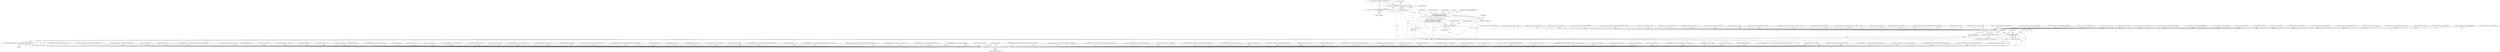 digraph "0_VeraCrypt_f30f9339c9a0b9bbcc6f5ad38804af39db1f479e@pointer" {
"1001990" [label="(Call,TCDeviceIoControl (g->deviceName,\n\t\t\t\t\tIOCTL_DISK_GET_DRIVE_GEOMETRY,\n\t\t\t\t\tNULL, 0, &g->diskGeometry, sizeof (g->diskGeometry)))"];
"1001983" [label="(Call,Dump (\"Calling IOCTL_DISK_GET_DRIVE_GEOMETRY on %ls\n\", g->deviceName))"];
"1001975" [label="(Call,EnsureNullTerminatedString (g->deviceName, sizeof (g->deviceName)))"];
"1001988" [label="(Call,ntStatus = TCDeviceIoControl (g->deviceName,\n\t\t\t\t\tIOCTL_DISK_GET_DRIVE_GEOMETRY,\n\t\t\t\t\tNULL, 0, &g->diskGeometry, sizeof (g->diskGeometry)))"];
"1002013" [label="(Call,Irp->IoStatus.Status = ntStatus)"];
"1003077" [label="(Call,NT_SUCCESS (Irp->IoStatus.Status))"];
"1003076" [label="(Call,!NT_SUCCESS (Irp->IoStatus.Status))"];
"1003105" [label="(Call,Dump (\"IOCTL error 0x%08x\n\", Irp->IoStatus.Status))"];
"1003113" [label="(Call,TCCompleteIrp (Irp, Irp->IoStatus.Status, Irp->IoStatus.Information))"];
"1003112" [label="(Return,return TCCompleteIrp (Irp, Irp->IoStatus.Status, Irp->IoStatus.Information);)"];
"1002019" [label="(Identifier,ntStatus)"];
"1002713" [label="(Call,StartBootEncryptionSetup (DeviceObject, Irp, irpSp))"];
"1003088" [label="(Identifier,irpSp)"];
"1001313" [label="(Call,Irp->IoStatus.Status = STATUS_SUCCESS)"];
"1001650" [label="(Call,Irp->IoStatus.Information = sizeof (VOLUME_PROPERTIES_STRUCT))"];
"1002005" [label="(Call,Irp->IoStatus.Information = sizeof (DISK_GEOMETRY_STRUCT))"];
"1002304" [label="(Call,Irp->IoStatus.Information = 0)"];
"1003113" [label="(Call,TCCompleteIrp (Irp, Irp->IoStatus.Status, Irp->IoStatus.Information))"];
"1002963" [label="(Call,Irp->IoStatus.Status = STATUS_ACCESS_DENIED)"];
"1002245" [label="(Call,Irp->IoStatus.Information = 0)"];
"1002726" [label="(Call,Irp->IoStatus.Status = AbortBootEncryptionSetup())"];
"1001384" [label="(Call,ValidateIOBufferSize (Irp, sizeof (VOLUME_PROPERTIES_STRUCT), ValidateInputOutput))"];
"1002816" [label="(Call,Irp->IoStatus.Status = STATUS_SUCCESS)"];
"1000708" [label="(Call,Irp->IoStatus.Information = NT_SUCCESS (ntStatus) ? sizeof (OPEN_TEST_STRUCT) : 0)"];
"1002008" [label="(Identifier,Irp)"];
"1003075" [label="(ControlStructure,if (!NT_SUCCESS (Irp->IoStatus.Status)))"];
"1002881" [label="(Call,Irp->IoStatus.Status = WriteBootDriveSector (Irp, irpSp))"];
"1000990" [label="(Call,Irp->IoStatus.Status = ntStatus)"];
"1002733" [label="(Call,Irp->IoStatus.Information = 0)"];
"1001976" [label="(Call,g->deviceName)"];
"1000159" [label="(Call,Irp->IoStatus.Information = sizeof (LONG))"];
"1001051" [label="(Call,Irp->IoStatus.Information = 0)"];
"1001361" [label="(Call,Irp->IoStatus.Status = STATUS_SUCCESS)"];
"1002488" [label="(Call,Irp->IoStatus.Information = 0)"];
"1002339" [label="(Call,Irp->IoStatus.Information = sizeof (ProbeRealDriveSizeRequest))"];
"1001064" [label="(Call,Irp->IoStatus.Status = STATUS_ACCESS_DENIED)"];
"1001025" [label="(Call,Irp->IoStatus.Status = STATUS_SUCCESS)"];
"1000213" [label="(Call,ValidateIOBufferSize (Irp, sizeof (int), ValidateOutput))"];
"1000120" [label="(MethodParameterIn,PIRP Irp)"];
"1002655" [label="(Call,Irp->IoStatus.Status = STATUS_SUCCESS)"];
"1002698" [label="(Call,Irp->IoStatus.Status = STATUS_SUCCESS)"];
"1001979" [label="(Call,sizeof (g->deviceName))"];
"1001097" [label="(Call,Irp->IoStatus.Information = 0)"];
"1003061" [label="(Call,Irp->IoStatus.Information = 0)"];
"1000121" [label="(Block,)"];
"1002512" [label="(Call,Irp->IoStatus.Information = sizeof (MOUNT_STRUCT))"];
"1000336" [label="(Call,Irp->IoStatus.Status = STATUS_SUCCESS)"];
"1000256" [label="(Call,Irp->IoStatus.Information = sizeof (int))"];
"1002835" [label="(Call,Irp->IoStatus.Information = 0)"];
"1002020" [label="(ControlStructure,break;)"];
"1003076" [label="(Call,!NT_SUCCESS (Irp->IoStatus.Status))"];
"1001996" [label="(Literal,0)"];
"1003036" [label="(Call,Irp->IoStatus.Status = STATUS_SUCCESS)"];
"1003054" [label="(Call,Irp->IoStatus.Status = STATUS_INVALID_PARAMETER)"];
"1001041" [label="(Call,Irp->IoStatus.Status = cacheEmpty ? STATUS_PIPE_EMPTY : STATUS_SUCCESS)"];
"1002955" [label="(Call,Irp->IoStatus.Status = STATUS_SUCCESS)"];
"1002789" [label="(Call,ValidateIOBufferSize (Irp, sizeof (int), ValidateOutput))"];
"1003112" [label="(Return,return TCCompleteIrp (Irp, Irp->IoStatus.Status, Irp->IoStatus.Information);)"];
"1002831" [label="(Call,StartDecoySystemWipe (DeviceObject, Irp, irpSp))"];
"1002778" [label="(Call,GetBootLoaderFingerprint (Irp, irpSp))"];
"1002647" [label="(Call,Irp->IoStatus.Information = sizeof (UNMOUNT_STRUCT))"];
"1001975" [label="(Call,EnsureNullTerminatedString (g->deviceName, sizeof (g->deviceName)))"];
"1001957" [label="(Call,ValidateIOBufferSize (Irp, sizeof (DISK_GEOMETRY_STRUCT), ValidateInputOutput))"];
"1002940" [label="(Call,Irp->IoStatus.Status = STATUS_SUCCESS)"];
"1002890" [label="(Call,Irp->IoStatus.Information = 0)"];
"1002754" [label="(Call,Irp->IoStatus.Status = GetSetupResult())"];
"1002844" [label="(Call,Irp->IoStatus.Status = AbortDecoySystemWipe())"];
"1002768" [label="(Call,GetBootLoaderVersion (Irp, irpSp))"];
"1002001" [label="(Call,sizeof (g->diskGeometry))"];
"1002773" [label="(Call,ReopenBootVolumeHeader (Irp, irpSp))"];
"1000979" [label="(Call,Irp->IoStatus.Information = sizeof (*request))"];
"1002851" [label="(Call,Irp->IoStatus.Information = 0)"];
"1001994" [label="(Identifier,IOCTL_DISK_GET_DRIVE_GEOMETRY)"];
"1000720" [label="(Call,Irp->IoStatus.Status = ntStatus)"];
"1002979" [label="(Call,Irp->IoStatus.Status = ReadRegistryConfigFlags (FALSE))"];
"1002595" [label="(Call,ValidateIOBufferSize (Irp, sizeof (UNMOUNT_STRUCT), ValidateInputOutput))"];
"1002867" [label="(Call,Irp->IoStatus.Information = 0)"];
"1001718" [label="(Call,ValidateIOBufferSize (Irp, sizeof (DISK_PARTITION_INFO_STRUCT), ValidateInputOutput))"];
"1001368" [label="(Call,Irp->IoStatus.Information = irpSp->Parameters.DeviceIoControl.OutputBufferLength)"];
"1002825" [label="(Call,Irp->IoStatus.Status = StartDecoySystemWipe (DeviceObject, Irp, irpSp))"];
"1000972" [label="(Call,Irp->IoStatus.Status = STATUS_SUCCESS)"];
"1001331" [label="(Call,ValidateIOBufferSize (Irp, sizeof (uint32), ValidateOutput))"];
"1002013" [label="(Call,Irp->IoStatus.Status = ntStatus)"];
"1001973" [label="(Block,)"];
"1001984" [label="(Literal,\"Calling IOCTL_DISK_GET_DRIVE_GEOMETRY on %ls\n\")"];
"1002221" [label="(Call,Irp->IoStatus.Information = sizeof (DISK_GEOMETRY_EX_STRUCT))"];
"1000140" [label="(Call,ValidateIOBufferSize (Irp, sizeof (LONG), ValidateOutput))"];
"1002360" [label="(Call,Irp->IoStatus.Information = 0)"];
"1003115" [label="(Call,Irp->IoStatus.Status)"];
"1002998" [label="(Call,ValidateIOBufferSize (Irp, sizeof (GetSystemDriveDumpConfigRequest), ValidateOutput))"];
"1001983" [label="(Call,Dump (\"Calling IOCTL_DISK_GET_DRIVE_GEOMETRY on %ls\n\", g->deviceName))"];
"1002900" [label="(Call,ValidateIOBufferSize (Irp, sizeof (GetWarningFlagsRequest), ValidateOutput))"];
"1001661" [label="(Call,ValidateIOBufferSize (Irp, sizeof (RESOLVE_SYMLINK_STRUCT), ValidateInputOutput))"];
"1001700" [label="(Call,Irp->IoStatus.Information = sizeof (RESOLVE_SYMLINK_STRUCT))"];
"1003043" [label="(Call,Irp->IoStatus.Information = sizeof (*request))"];
"1001985" [label="(Call,g->deviceName)"];
"1002707" [label="(Call,Irp->IoStatus.Status = StartBootEncryptionSetup (DeviceObject, Irp, irpSp))"];
"1002255" [label="(Call,ValidateIOBufferSize (Irp, sizeof (ProbeRealDriveSizeRequest), ValidateInputOutput))"];
"1003106" [label="(Literal,\"IOCTL error 0x%08x\n\")"];
"1001708" [label="(Call,Irp->IoStatus.Status = ntStatus)"];
"1001988" [label="(Call,ntStatus = TCDeviceIoControl (g->deviceName,\n\t\t\t\t\tIOCTL_DISK_GET_DRIVE_GEOMETRY,\n\t\t\t\t\tNULL, 0, &g->diskGeometry, sizeof (g->diskGeometry)))"];
"1001990" [label="(Call,TCDeviceIoControl (g->deviceName,\n\t\t\t\t\tIOCTL_DISK_GET_DRIVE_GEOMETRY,\n\t\t\t\t\tNULL, 0, &g->diskGeometry, sizeof (g->diskGeometry)))"];
"1000177" [label="(Call,ValidateIOBufferSize (Irp, sizeof (int), ValidateOutput))"];
"1000997" [label="(Call,Irp->IoStatus.Information = 0)"];
"1002381" [label="(Call,Irp->IoStatus.Information = sizeof (ProbeRealDriveSizeRequest))"];
"1000167" [label="(Call,Irp->IoStatus.Status = STATUS_SUCCESS)"];
"1001087" [label="(Call,Irp->IoStatus.Status = PortableMode ? STATUS_SUCCESS : STATUS_PIPE_EMPTY)"];
"1001995" [label="(Identifier,NULL)"];
"1002876" [label="(Call,GetDecoySystemWipeStatus (Irp, irpSp))"];
"1002311" [label="(Call,Irp->IoStatus.Status = status)"];
"1000195" [label="(Call,Irp->IoStatus.Information = sizeof (int))"];
"1002347" [label="(Call,Irp->IoStatus.Status = STATUS_SUCCESS)"];
"1001107" [label="(Call,ValidateIOBufferSize (Irp, sizeof (MOUNT_LIST_STRUCT), ValidateOutput))"];
"1002783" [label="(Call,GetBootEncryptionAlgorithmName (Irp, irpSp))"];
"1001414" [label="(Call,Irp->IoStatus.Information = 0)"];
"1002520" [label="(Call,Irp->IoStatus.Status = MountDevice (DeviceObject, mount))"];
"1002747" [label="(Call,Irp->IoStatus.Information = 0)"];
"1001997" [label="(Call,&g->diskGeometry)"];
"1000274" [label="(Call,ValidateIOBufferSize (Irp, sizeof (int), ValidateOutput))"];
"1002860" [label="(Call,Irp->IoStatus.Status = GetDecoySystemWipeResult())"];
"1001032" [label="(Call,Irp->IoStatus.Information = 0)"];
"1002238" [label="(Call,Irp->IoStatus.Status = STATUS_INSUFFICIENT_RESOURCES)"];
"1002987" [label="(Call,Irp->IoStatus.Information = 0)"];
"1000264" [label="(Call,Irp->IoStatus.Status = STATUS_SUCCESS)"];
"1003107" [label="(Call,Irp->IoStatus.Status)"];
"1001939" [label="(Call,Irp->IoStatus.Information = sizeof (DISK_PARTITION_INFO_STRUCT))"];
"1002808" [label="(Call,Irp->IoStatus.Information = sizeof (int))"];
"1002023" [label="(Call,ValidateIOBufferSize (Irp, sizeof (DISK_GEOMETRY_EX_STRUCT), ValidateInputOutput))"];
"1001947" [label="(Call,Irp->IoStatus.Status = ntStatus)"];
"1002970" [label="(Call,Irp->IoStatus.Information = 0)"];
"1002367" [label="(Call,Irp->IoStatus.Status = status)"];
"1001991" [label="(Call,g->deviceName)"];
"1000203" [label="(Call,Irp->IoStatus.Status = STATUS_SUCCESS)"];
"1001407" [label="(Call,Irp->IoStatus.Status = STATUS_INVALID_PARAMETER)"];
"1003078" [label="(Call,Irp->IoStatus.Status)"];
"1003105" [label="(Call,Dump (\"IOCTL error 0x%08x\n\", Irp->IoStatus.Status))"];
"1002742" [label="(Call,GetBootEncryptionStatus (Irp, irpSp))"];
"1001071" [label="(Call,Irp->IoStatus.Information = 0)"];
"1002717" [label="(Call,Irp->IoStatus.Information = 0)"];
"1003092" [label="(Block,)"];
"1003077" [label="(Call,NT_SUCCESS (Irp->IoStatus.Status))"];
"1002481" [label="(Call,Irp->IoStatus.Status = STATUS_INVALID_PARAMETER)"];
"1002665" [label="(Call,ValidateIOBufferSize (Irp, sizeof (UNMOUNT_STRUCT), ValidateInputOutput))"];
"1003125" [label="(MethodReturn,NTSTATUS)"];
"1002887" [label="(Call,WriteBootDriveSector (Irp, irpSp))"];
"1001015" [label="(Call,Irp->IoStatus.Information = 0)"];
"1000125" [label="(Call,IoGetCurrentIrpStackLocation (Irp))"];
"1003120" [label="(Call,Irp->IoStatus.Information)"];
"1001989" [label="(Identifier,ntStatus)"];
"1000748" [label="(Call,ValidateIOBufferSize (Irp, sizeof (GetSystemDriveConfigurationRequest), ValidateInputOutput))"];
"1003114" [label="(Identifier,Irp)"];
"1001643" [label="(Call,Irp->IoStatus.Status = STATUS_SUCCESS)"];
"1000328" [label="(Call,Irp->IoStatus.Information = sizeof (int))"];
"1001320" [label="(Call,Irp->IoStatus.Information = sizeof (MOUNT_LIST_STRUCT))"];
"1000367" [label="(Call,ValidateIOBufferSize (Irp, sizeof (OPEN_TEST_STRUCT), ValidateInputOutput))"];
"1002229" [label="(Call,Irp->IoStatus.Status = ntStatus)"];
"1002690" [label="(Call,Irp->IoStatus.Information = sizeof (UNMOUNT_STRUCT))"];
"1002399" [label="(Call,ValidateIOBufferSize (Irp, sizeof (MOUNT_STRUCT), ValidateInputOutput))"];
"1002389" [label="(Call,Irp->IoStatus.Status = status)"];
"1001008" [label="(Call,Irp->IoStatus.Status = ntStatus)"];
"1002932" [label="(Call,Irp->IoStatus.Information = sizeof (GetWarningFlagsRequest))"];
"1002763" [label="(Call,GetBootDriveVolumeProperties (Irp, irpSp))"];
"1002014" [label="(Call,Irp->IoStatus.Status)"];
"1001990" -> "1001988"  [label="AST: "];
"1001990" -> "1002001"  [label="CFG: "];
"1001991" -> "1001990"  [label="AST: "];
"1001994" -> "1001990"  [label="AST: "];
"1001995" -> "1001990"  [label="AST: "];
"1001996" -> "1001990"  [label="AST: "];
"1001997" -> "1001990"  [label="AST: "];
"1002001" -> "1001990"  [label="AST: "];
"1001988" -> "1001990"  [label="CFG: "];
"1001990" -> "1003125"  [label="DDG: "];
"1001990" -> "1003125"  [label="DDG: "];
"1001990" -> "1003125"  [label="DDG: "];
"1001990" -> "1003125"  [label="DDG: "];
"1001990" -> "1001988"  [label="DDG: "];
"1001990" -> "1001988"  [label="DDG: "];
"1001990" -> "1001988"  [label="DDG: "];
"1001990" -> "1001988"  [label="DDG: "];
"1001990" -> "1001988"  [label="DDG: "];
"1001983" -> "1001990"  [label="DDG: "];
"1001983" -> "1001973"  [label="AST: "];
"1001983" -> "1001985"  [label="CFG: "];
"1001984" -> "1001983"  [label="AST: "];
"1001985" -> "1001983"  [label="AST: "];
"1001989" -> "1001983"  [label="CFG: "];
"1001983" -> "1003125"  [label="DDG: "];
"1001975" -> "1001983"  [label="DDG: "];
"1001975" -> "1001973"  [label="AST: "];
"1001975" -> "1001979"  [label="CFG: "];
"1001976" -> "1001975"  [label="AST: "];
"1001979" -> "1001975"  [label="AST: "];
"1001984" -> "1001975"  [label="CFG: "];
"1001975" -> "1003125"  [label="DDG: "];
"1001988" -> "1001973"  [label="AST: "];
"1001989" -> "1001988"  [label="AST: "];
"1002008" -> "1001988"  [label="CFG: "];
"1001988" -> "1003125"  [label="DDG: "];
"1001988" -> "1002013"  [label="DDG: "];
"1002013" -> "1001973"  [label="AST: "];
"1002013" -> "1002019"  [label="CFG: "];
"1002014" -> "1002013"  [label="AST: "];
"1002019" -> "1002013"  [label="AST: "];
"1002020" -> "1002013"  [label="CFG: "];
"1002013" -> "1003125"  [label="DDG: "];
"1002013" -> "1003077"  [label="DDG: "];
"1003077" -> "1003076"  [label="AST: "];
"1003077" -> "1003078"  [label="CFG: "];
"1003078" -> "1003077"  [label="AST: "];
"1003076" -> "1003077"  [label="CFG: "];
"1003077" -> "1003076"  [label="DDG: "];
"1000167" -> "1003077"  [label="DDG: "];
"1001025" -> "1003077"  [label="DDG: "];
"1001708" -> "1003077"  [label="DDG: "];
"1002825" -> "1003077"  [label="DDG: "];
"1002229" -> "1003077"  [label="DDG: "];
"1001313" -> "1003077"  [label="DDG: "];
"1002844" -> "1003077"  [label="DDG: "];
"1002707" -> "1003077"  [label="DDG: "];
"1002979" -> "1003077"  [label="DDG: "];
"1003036" -> "1003077"  [label="DDG: "];
"1002726" -> "1003077"  [label="DDG: "];
"1002347" -> "1003077"  [label="DDG: "];
"1000990" -> "1003077"  [label="DDG: "];
"1001087" -> "1003077"  [label="DDG: "];
"1002655" -> "1003077"  [label="DDG: "];
"1001041" -> "1003077"  [label="DDG: "];
"1003054" -> "1003077"  [label="DDG: "];
"1002955" -> "1003077"  [label="DDG: "];
"1000264" -> "1003077"  [label="DDG: "];
"1002881" -> "1003077"  [label="DDG: "];
"1001407" -> "1003077"  [label="DDG: "];
"1002698" -> "1003077"  [label="DDG: "];
"1001643" -> "1003077"  [label="DDG: "];
"1002367" -> "1003077"  [label="DDG: "];
"1001008" -> "1003077"  [label="DDG: "];
"1002238" -> "1003077"  [label="DDG: "];
"1000720" -> "1003077"  [label="DDG: "];
"1000972" -> "1003077"  [label="DDG: "];
"1001947" -> "1003077"  [label="DDG: "];
"1002754" -> "1003077"  [label="DDG: "];
"1001064" -> "1003077"  [label="DDG: "];
"1002481" -> "1003077"  [label="DDG: "];
"1002816" -> "1003077"  [label="DDG: "];
"1002311" -> "1003077"  [label="DDG: "];
"1002389" -> "1003077"  [label="DDG: "];
"1002963" -> "1003077"  [label="DDG: "];
"1002520" -> "1003077"  [label="DDG: "];
"1000336" -> "1003077"  [label="DDG: "];
"1001361" -> "1003077"  [label="DDG: "];
"1002860" -> "1003077"  [label="DDG: "];
"1000203" -> "1003077"  [label="DDG: "];
"1002940" -> "1003077"  [label="DDG: "];
"1003077" -> "1003105"  [label="DDG: "];
"1003077" -> "1003113"  [label="DDG: "];
"1003076" -> "1003075"  [label="AST: "];
"1003088" -> "1003076"  [label="CFG: "];
"1003114" -> "1003076"  [label="CFG: "];
"1003076" -> "1003125"  [label="DDG: "];
"1003076" -> "1003125"  [label="DDG: "];
"1003105" -> "1003092"  [label="AST: "];
"1003105" -> "1003107"  [label="CFG: "];
"1003106" -> "1003105"  [label="AST: "];
"1003107" -> "1003105"  [label="AST: "];
"1003114" -> "1003105"  [label="CFG: "];
"1003105" -> "1003125"  [label="DDG: "];
"1003105" -> "1003113"  [label="DDG: "];
"1003113" -> "1003112"  [label="AST: "];
"1003113" -> "1003120"  [label="CFG: "];
"1003114" -> "1003113"  [label="AST: "];
"1003115" -> "1003113"  [label="AST: "];
"1003120" -> "1003113"  [label="AST: "];
"1003112" -> "1003113"  [label="CFG: "];
"1003113" -> "1003125"  [label="DDG: "];
"1003113" -> "1003125"  [label="DDG: "];
"1003113" -> "1003125"  [label="DDG: "];
"1003113" -> "1003125"  [label="DDG: "];
"1003113" -> "1003112"  [label="DDG: "];
"1000177" -> "1003113"  [label="DDG: "];
"1000125" -> "1003113"  [label="DDG: "];
"1002887" -> "1003113"  [label="DDG: "];
"1000213" -> "1003113"  [label="DDG: "];
"1000140" -> "1003113"  [label="DDG: "];
"1002742" -> "1003113"  [label="DDG: "];
"1002595" -> "1003113"  [label="DDG: "];
"1002713" -> "1003113"  [label="DDG: "];
"1002255" -> "1003113"  [label="DDG: "];
"1002768" -> "1003113"  [label="DDG: "];
"1002023" -> "1003113"  [label="DDG: "];
"1000274" -> "1003113"  [label="DDG: "];
"1001661" -> "1003113"  [label="DDG: "];
"1002399" -> "1003113"  [label="DDG: "];
"1002778" -> "1003113"  [label="DDG: "];
"1002665" -> "1003113"  [label="DDG: "];
"1001384" -> "1003113"  [label="DDG: "];
"1001107" -> "1003113"  [label="DDG: "];
"1001331" -> "1003113"  [label="DDG: "];
"1002876" -> "1003113"  [label="DDG: "];
"1001957" -> "1003113"  [label="DDG: "];
"1002773" -> "1003113"  [label="DDG: "];
"1002763" -> "1003113"  [label="DDG: "];
"1002789" -> "1003113"  [label="DDG: "];
"1000367" -> "1003113"  [label="DDG: "];
"1002783" -> "1003113"  [label="DDG: "];
"1001718" -> "1003113"  [label="DDG: "];
"1002998" -> "1003113"  [label="DDG: "];
"1002900" -> "1003113"  [label="DDG: "];
"1000748" -> "1003113"  [label="DDG: "];
"1002831" -> "1003113"  [label="DDG: "];
"1000120" -> "1003113"  [label="DDG: "];
"1000708" -> "1003113"  [label="DDG: "];
"1002245" -> "1003113"  [label="DDG: "];
"1002647" -> "1003113"  [label="DDG: "];
"1001650" -> "1003113"  [label="DDG: "];
"1001414" -> "1003113"  [label="DDG: "];
"1001015" -> "1003113"  [label="DDG: "];
"1001939" -> "1003113"  [label="DDG: "];
"1002690" -> "1003113"  [label="DDG: "];
"1002747" -> "1003113"  [label="DDG: "];
"1001071" -> "1003113"  [label="DDG: "];
"1000328" -> "1003113"  [label="DDG: "];
"1001032" -> "1003113"  [label="DDG: "];
"1002808" -> "1003113"  [label="DDG: "];
"1002360" -> "1003113"  [label="DDG: "];
"1002512" -> "1003113"  [label="DDG: "];
"1002867" -> "1003113"  [label="DDG: "];
"1003061" -> "1003113"  [label="DDG: "];
"1002381" -> "1003113"  [label="DDG: "];
"1000997" -> "1003113"  [label="DDG: "];
"1002221" -> "1003113"  [label="DDG: "];
"1002932" -> "1003113"  [label="DDG: "];
"1002987" -> "1003113"  [label="DDG: "];
"1000159" -> "1003113"  [label="DDG: "];
"1001097" -> "1003113"  [label="DDG: "];
"1001320" -> "1003113"  [label="DDG: "];
"1002339" -> "1003113"  [label="DDG: "];
"1002005" -> "1003113"  [label="DDG: "];
"1002970" -> "1003113"  [label="DDG: "];
"1000979" -> "1003113"  [label="DDG: "];
"1003043" -> "1003113"  [label="DDG: "];
"1001700" -> "1003113"  [label="DDG: "];
"1002304" -> "1003113"  [label="DDG: "];
"1002488" -> "1003113"  [label="DDG: "];
"1002733" -> "1003113"  [label="DDG: "];
"1000256" -> "1003113"  [label="DDG: "];
"1000195" -> "1003113"  [label="DDG: "];
"1002717" -> "1003113"  [label="DDG: "];
"1002835" -> "1003113"  [label="DDG: "];
"1001368" -> "1003113"  [label="DDG: "];
"1001051" -> "1003113"  [label="DDG: "];
"1002851" -> "1003113"  [label="DDG: "];
"1002890" -> "1003113"  [label="DDG: "];
"1003112" -> "1000121"  [label="AST: "];
"1003125" -> "1003112"  [label="CFG: "];
"1003112" -> "1003125"  [label="DDG: "];
}
